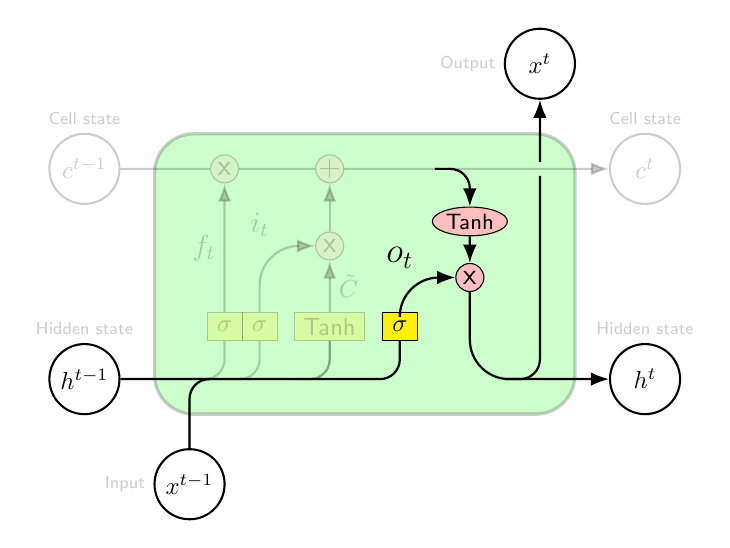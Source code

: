 
% used to avoid putting the same thing several times...
% Command \empt{var1}{var2}
    \begin{tikzpicture}[
    % GLOBAL CFG
    font=\sf \scriptsize,
    >=LaTeX,
    scale = 0.89,
    every node/.style={scale=0.89},
    % Styles
    cell/.style={% For the main box
        rectangle, 
        rounded corners=5mm, 
        draw,
        very thick,
        },
    operator/.style={%For operators like +  and  x
        circle,
        draw,
        inner sep=-0.5pt,
        minimum height =.4cm,
        },
    function/.style={%For functions
        ellipse,
        draw,
        inner sep=1pt
        },
    ct/.style={% For external inputs and outputs
        circle,
        draw,
        line width = .75pt,
        minimum width=1cm,
        inner sep=1pt,
        },
    gt/.style={% For internal inputs
        rectangle,
        draw,
        minimum width=5mm,
        minimum height=4mm,
        inner sep=1pt
        },
    mylabel/.style={% something new that I have learned
        font=\scriptsize\sffamily ,
        opacity = 0.2]
        },
    ArrowC1/.style={% Arrows with rounded corners
        rounded corners=.25cm,
        thick,
        },
    ArrowC2/.style={% Arrows with big rounded corners
        rounded corners=.5cm,
        thick,
        },
    ]

%Start drawing the thing...    
    % Draw the cell: 
    \node [cell, minimum height =4cm, minimum width=6cm, fill = green
    , opacity=0.2] at (0,0){} ;

    % Draw inputs named ibox#
    \node [gt, fill = yellow, opacity = 0.2] (ibox1) at (-2,-0.75) {\normalsize $\sigma$}; % first sigma
    \node [gt, fill = yellow, opacity = 0.2] (ibox2) at (-1.5,-0.75) {\normalsize $\sigma$}; % second sigma
    \node [gt, minimum width=1cm, fill = yellow, opacity = .2] (ibox3) at (-0.5,-0.75) {\normalsize Tanh}; % 
    \node [gt, fill = yellow, opacity = 1.0] (ibox4) at (0.5,-0.75) {\normalsize $\sigma$}; % last sigmoid

    % Draw opérators   named mux# , add# and func# 
    % $\times$ istenfor x?
    \node [operator, fill = pink, opacity = 0.2] (mux1) at (-2,1.5) {\large x}; % cell state x
    \node [operator, fill = pink, opacity = 0.2] (add1) at (-0.5,1.5) {\large +}; % cell state +
    \node [operator, fill = pink, opacity = 0.2] (mux2) at (-0.5,0.4) {\large x}; %  (-0.5,0) between input an C tilde
    \node [operator, fill = pink, opacity = 1.0] (mux3) at (1.5,-0.05) {\large x};
    \node [function, fill = pink, opacity = 1.0] (func1) at (1.5,0.75) {\small Tanh};

    % Draw External inputs? named as basis c,h,x
    %\node[ct, label={[mylabel]Cell state}] (c) at (-4,1.5) {\empt{c}{t-1}};
    %\node[ct, label={[mylabel]Hidden state}, fill = purple, opacity =0.3] (h) at (-4,-1.5) {\empt{h}{t-1}};
    %\node[ct, label={[mylabel]left:Input}, fill = blue, opacity =0.3] (x) at (-2.5,-3) {\empt{x}{t}};
    
    % Removed labels , fill = purple, opacity =0.3
    \node[ct, label={[mylabel]Cell state}, opacity = 0.2] (c) at (-4,1.5) {\normalsize $c^{t-1}$};
    \node[ct, label={[mylabel]Hidden state}, opacity = 1.] (h) at (-4,-1.5) {\normalsize $h^{t-1}$};
    %\node[ct, label={[mylabel]left:Output}, opacity = 1.0] (x) at (-2.5,-3) {\normalsize $x^{t}$};
    \node[ct, label={[mylabel]left:Input}, opacity = 1.0] (x) at (-2.5,-3) {\normalsize $x^{t-1}$};

    % Draw External outputs? named as basis c2,h2,x2
    \node[ct, label={[mylabel]Cell state}, opacity = 0.2] (c2) at (4,1.5) {\normalsize $c^{t}$};
    \node[ct, label={[mylabel]Hidden state}, opacity = 1.0] (h2) at (4,-1.5) {\normalsize $h^{t}$};
    \node[ct, label={[mylabel]left:Output}, opacity = 1.] (x2) at (2.5,3) {\normalsize $x^{t}$};
    
    % Start connecting all.
    
    % Intersections and displacements are used. 
    % Drawing arrows    
    \draw [->, ArrowC1, opacity = 0.2] (c) -- (mux1) -- (add1) -- (c2);

    % Inputs
    \draw [ArrowC1, opacity = 1.0] (h) -| (ibox4); % to last? sigmoid
    %\draw [ArrowC1, opasity = 0.2] (h) -| (ibox2); % to second sigmoid
    \draw [ArrowC1, opacity = 0.2] (h -| ibox1)++(-0.5,0) -| (ibox1); % to second sigmoid
    \draw [ArrowC1, opacity = 1.0] (x -| h2)++(-6.2, 1.5) -| (x); % input to first sigmoid
    \draw [ArrowC1, opacity = 0.2] (h -| ibox2)++(-0.5,0) -| (ibox2); % to second sigmoid
    \draw [ArrowC1, opacity = 0.2] (h -| ibox3)++(-0.5,0) -| (ibox3); % to tanh
    \draw [ArrowC1, opacity = 0.2] (x) -- (x |- h)-| (ibox3); % inout to tanh

    % Internal - possibility , rotate = 90
    \draw [->, ArrowC2, opacity = 0.2] (ibox1) -- (mux1) node[midway, left] {\large $f_t$};
    \draw [->, ArrowC2, opacity = 0.2] (ibox2) |- (mux2) node[midway, above] {\large $i_t$};
    \draw [->, ArrowC2, opacity = 0.2] (ibox3) -- (mux2) node[midway, right] {\normalsize $\Tilde{C}$};
    \draw [->, ArrowC2, opacity = 1.0] (ibox4) |- (mux3) node[midway, above] {\Large $o_t$}; % O_t
    \draw [->, ArrowC2, opacity = .2] (mux2) -- (add1);
    
    \draw [->, ArrowC1, opacity  = 1.0] (add1 -| func1)++(-0.5,0) -| (func1); % node[midway, above] {d};
    \draw [->, ArrowC2, opacity = 1.0] (func1) -- (mux3) ;

    %Outputs
    \draw [->, ArrowC2, opacity=1.0] (mux3) |- (h2) ;
    \draw (c2 -| x2) ++(0,-0.1) coordinate (i1);
    \draw [-, ArrowC1, opacity=1.0] (h2 -| x2)++(-0.5,0) -| (i1);
    \draw [->, ArrowC2, opacity=1.0] (i1)++(0,0.2) -- (x2) ;
    %\node [cell, minimum height =4cm, minimum width=6cm, fill = pink, opacity=.8] at (0,0){\Large A} ;
    
    %\node [cell, minimum height =4cm, minimum width=6cm, fill = green
    %, opacity=0.2] at (0,0){} ;
    
\end{tikzpicture}


